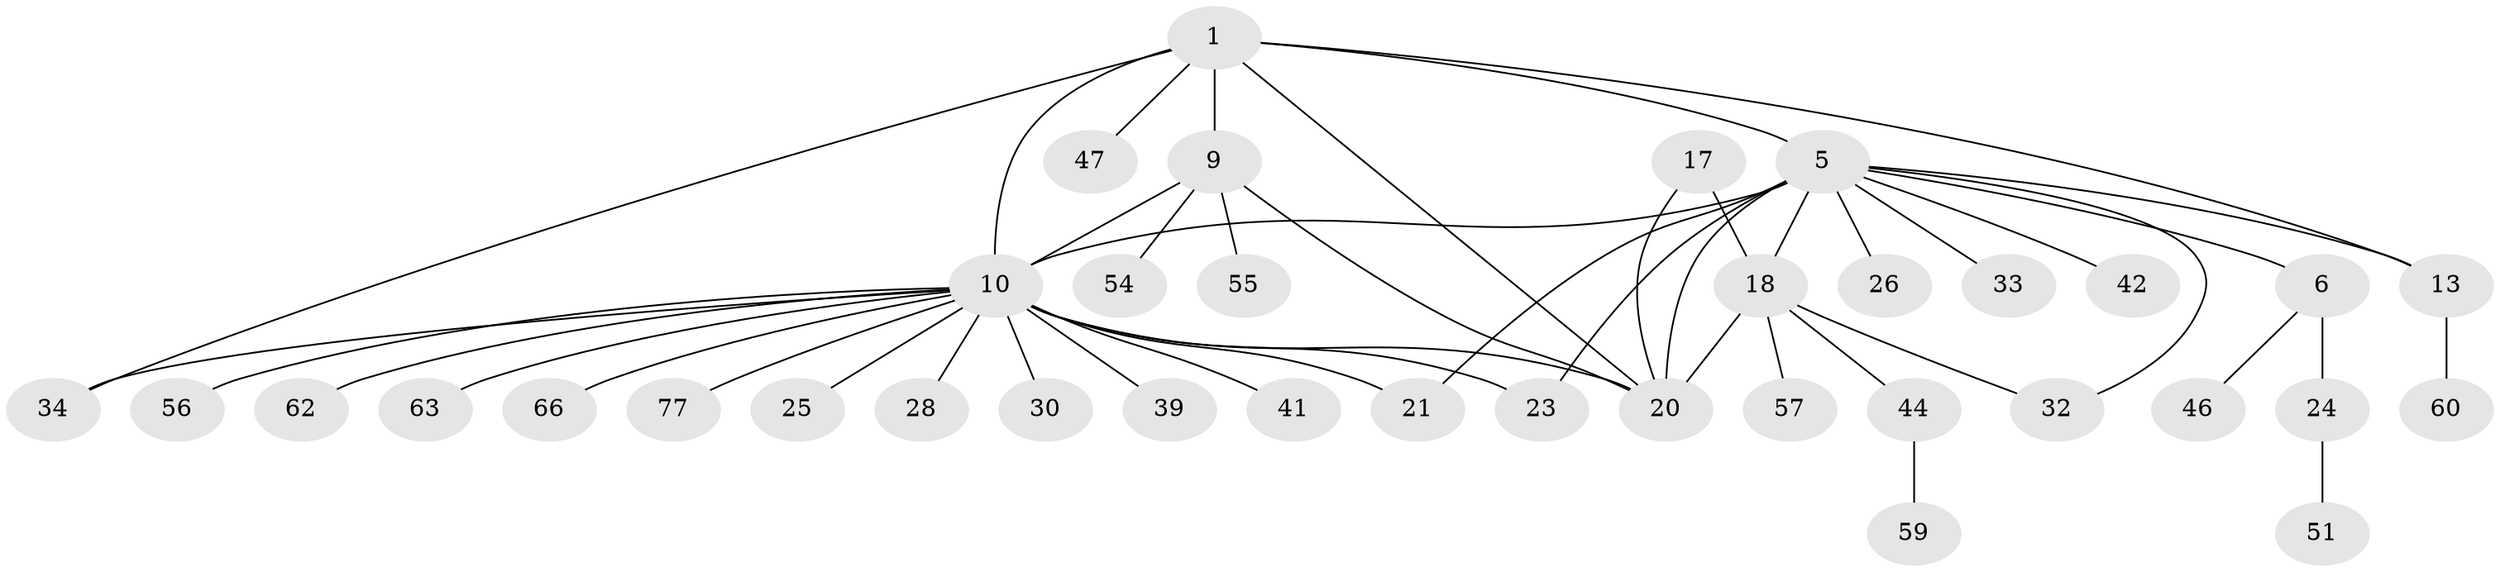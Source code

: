 // original degree distribution, {6: 0.043478260869565216, 8: 0.03260869565217391, 4: 0.05434782608695652, 5: 0.03260869565217391, 12: 0.010869565217391304, 11: 0.010869565217391304, 9: 0.010869565217391304, 7: 0.021739130434782608, 15: 0.010869565217391304, 3: 0.07608695652173914, 1: 0.4673913043478261, 2: 0.22826086956521738}
// Generated by graph-tools (version 1.1) at 2025/19/03/04/25 18:19:38]
// undirected, 36 vertices, 47 edges
graph export_dot {
graph [start="1"]
  node [color=gray90,style=filled];
  1 [super="+2+4+43"];
  5 [super="+7+71"];
  6;
  9 [super="+40+88+31"];
  10 [super="+11"];
  13 [super="+22+29"];
  17;
  18 [super="+19"];
  20;
  21 [super="+82"];
  23 [super="+27"];
  24 [super="+89+50+48"];
  25;
  26 [super="+87"];
  28;
  30 [super="+81"];
  32;
  33 [super="+36"];
  34 [super="+90+83"];
  39;
  41;
  42;
  44;
  46;
  47;
  51 [super="+84"];
  54;
  55;
  56 [super="+86+76"];
  57;
  59 [super="+85"];
  60;
  62;
  63;
  66;
  77;
  1 -- 5 [weight=3];
  1 -- 34;
  1 -- 20;
  1 -- 47;
  1 -- 13;
  1 -- 9;
  1 -- 10 [weight=3];
  5 -- 6 [weight=3];
  5 -- 33;
  5 -- 32;
  5 -- 42;
  5 -- 13 [weight=3];
  5 -- 18;
  5 -- 20 [weight=2];
  5 -- 21 [weight=2];
  5 -- 23;
  5 -- 26;
  5 -- 10 [weight=2];
  6 -- 24;
  6 -- 46;
  9 -- 10 [weight=3];
  9 -- 54;
  9 -- 55;
  9 -- 20;
  10 -- 28;
  10 -- 30;
  10 -- 41;
  10 -- 63;
  10 -- 34 [weight=2];
  10 -- 66;
  10 -- 39;
  10 -- 77;
  10 -- 20;
  10 -- 21;
  10 -- 23;
  10 -- 56;
  10 -- 25;
  10 -- 62 [weight=2];
  13 -- 60;
  17 -- 18 [weight=2];
  17 -- 20;
  18 -- 20 [weight=2];
  18 -- 32;
  18 -- 57;
  18 -- 44;
  24 -- 51;
  44 -- 59;
}

